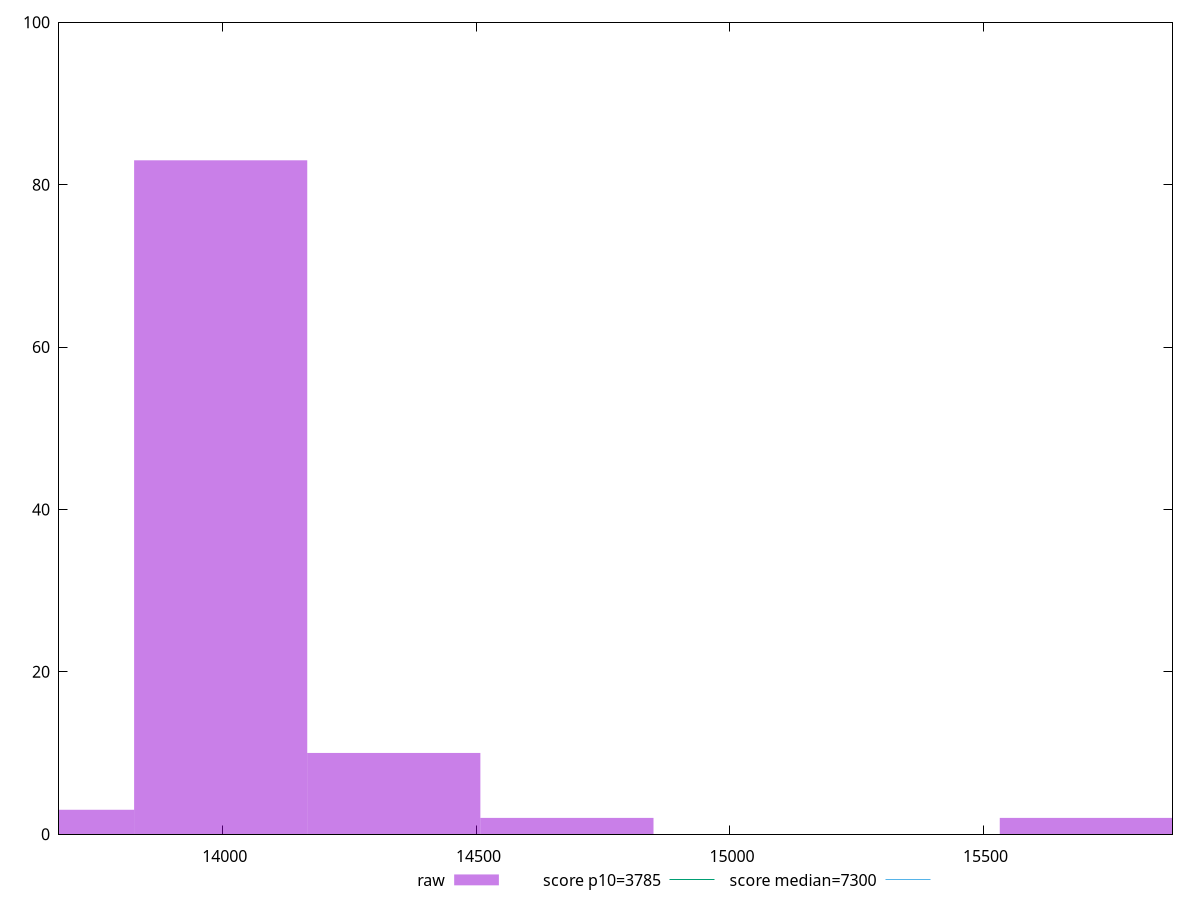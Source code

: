 reset

$raw <<EOF
15702.633557649886 2
14337.187161332506 10
13995.82556225316 83
13654.463963173814 3
14678.54876041185 2
EOF

set key outside below
set boxwidth 341.36159907934535
set xrange [13677.054100000001:15872.535]
set yrange [0:100]
set trange [0:100]
set style fill transparent solid 0.5 noborder

set parametric
set terminal svg size 640, 490 enhanced background rgb 'white'
set output "report_00019_2021-02-10T18-14-37.922Z//interactive/samples/pages+cached/raw/histogram.svg"

plot $raw title "raw" with boxes, \
     3785,t title "score p10=3785", \
     7300,t title "score median=7300"

reset
